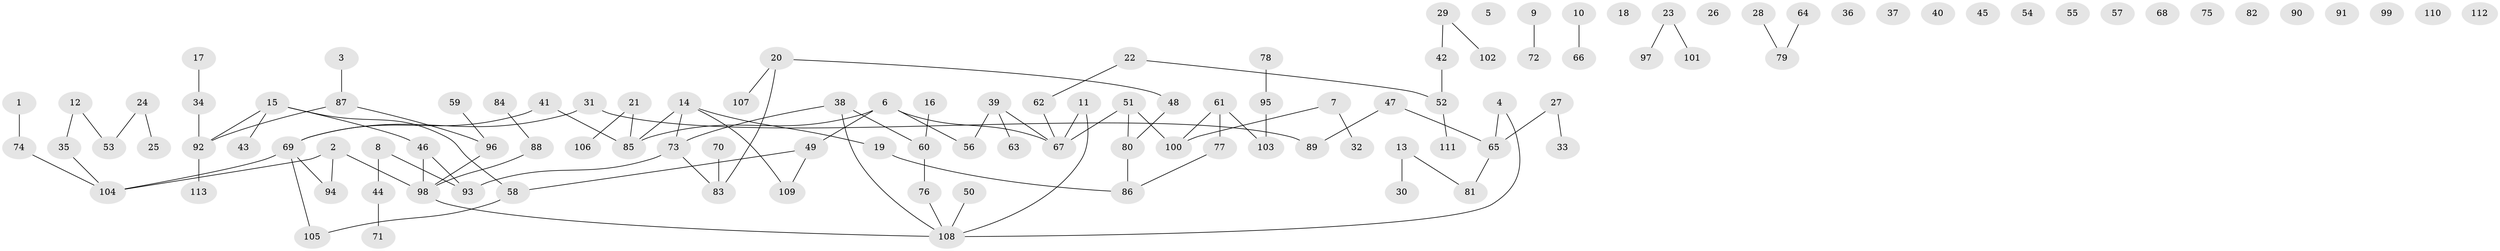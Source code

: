 // coarse degree distribution, {1: 0.288135593220339, 7: 0.01694915254237288, 4: 0.1016949152542373, 3: 0.23728813559322035, 5: 0.03389830508474576, 2: 0.3220338983050847}
// Generated by graph-tools (version 1.1) at 2025/48/03/04/25 22:48:35]
// undirected, 113 vertices, 104 edges
graph export_dot {
  node [color=gray90,style=filled];
  1;
  2;
  3;
  4;
  5;
  6;
  7;
  8;
  9;
  10;
  11;
  12;
  13;
  14;
  15;
  16;
  17;
  18;
  19;
  20;
  21;
  22;
  23;
  24;
  25;
  26;
  27;
  28;
  29;
  30;
  31;
  32;
  33;
  34;
  35;
  36;
  37;
  38;
  39;
  40;
  41;
  42;
  43;
  44;
  45;
  46;
  47;
  48;
  49;
  50;
  51;
  52;
  53;
  54;
  55;
  56;
  57;
  58;
  59;
  60;
  61;
  62;
  63;
  64;
  65;
  66;
  67;
  68;
  69;
  70;
  71;
  72;
  73;
  74;
  75;
  76;
  77;
  78;
  79;
  80;
  81;
  82;
  83;
  84;
  85;
  86;
  87;
  88;
  89;
  90;
  91;
  92;
  93;
  94;
  95;
  96;
  97;
  98;
  99;
  100;
  101;
  102;
  103;
  104;
  105;
  106;
  107;
  108;
  109;
  110;
  111;
  112;
  113;
  1 -- 74;
  2 -- 94;
  2 -- 98;
  2 -- 104;
  3 -- 87;
  4 -- 65;
  4 -- 108;
  6 -- 49;
  6 -- 56;
  6 -- 67;
  6 -- 85;
  7 -- 32;
  7 -- 100;
  8 -- 44;
  8 -- 93;
  9 -- 72;
  10 -- 66;
  11 -- 67;
  11 -- 108;
  12 -- 35;
  12 -- 53;
  13 -- 30;
  13 -- 81;
  14 -- 19;
  14 -- 73;
  14 -- 85;
  14 -- 109;
  15 -- 43;
  15 -- 46;
  15 -- 58;
  15 -- 92;
  16 -- 60;
  17 -- 34;
  19 -- 86;
  20 -- 48;
  20 -- 83;
  20 -- 107;
  21 -- 85;
  21 -- 106;
  22 -- 52;
  22 -- 62;
  23 -- 97;
  23 -- 101;
  24 -- 25;
  24 -- 53;
  27 -- 33;
  27 -- 65;
  28 -- 79;
  29 -- 42;
  29 -- 102;
  31 -- 69;
  31 -- 89;
  34 -- 92;
  35 -- 104;
  38 -- 60;
  38 -- 73;
  38 -- 108;
  39 -- 56;
  39 -- 63;
  39 -- 67;
  41 -- 69;
  41 -- 85;
  42 -- 52;
  44 -- 71;
  46 -- 93;
  46 -- 98;
  47 -- 65;
  47 -- 89;
  48 -- 80;
  49 -- 58;
  49 -- 109;
  50 -- 108;
  51 -- 67;
  51 -- 80;
  51 -- 100;
  52 -- 111;
  58 -- 105;
  59 -- 96;
  60 -- 76;
  61 -- 77;
  61 -- 100;
  61 -- 103;
  62 -- 67;
  64 -- 79;
  65 -- 81;
  69 -- 94;
  69 -- 104;
  69 -- 105;
  70 -- 83;
  73 -- 83;
  73 -- 93;
  74 -- 104;
  76 -- 108;
  77 -- 86;
  78 -- 95;
  80 -- 86;
  84 -- 88;
  87 -- 92;
  87 -- 96;
  88 -- 98;
  92 -- 113;
  95 -- 103;
  96 -- 98;
  98 -- 108;
}
